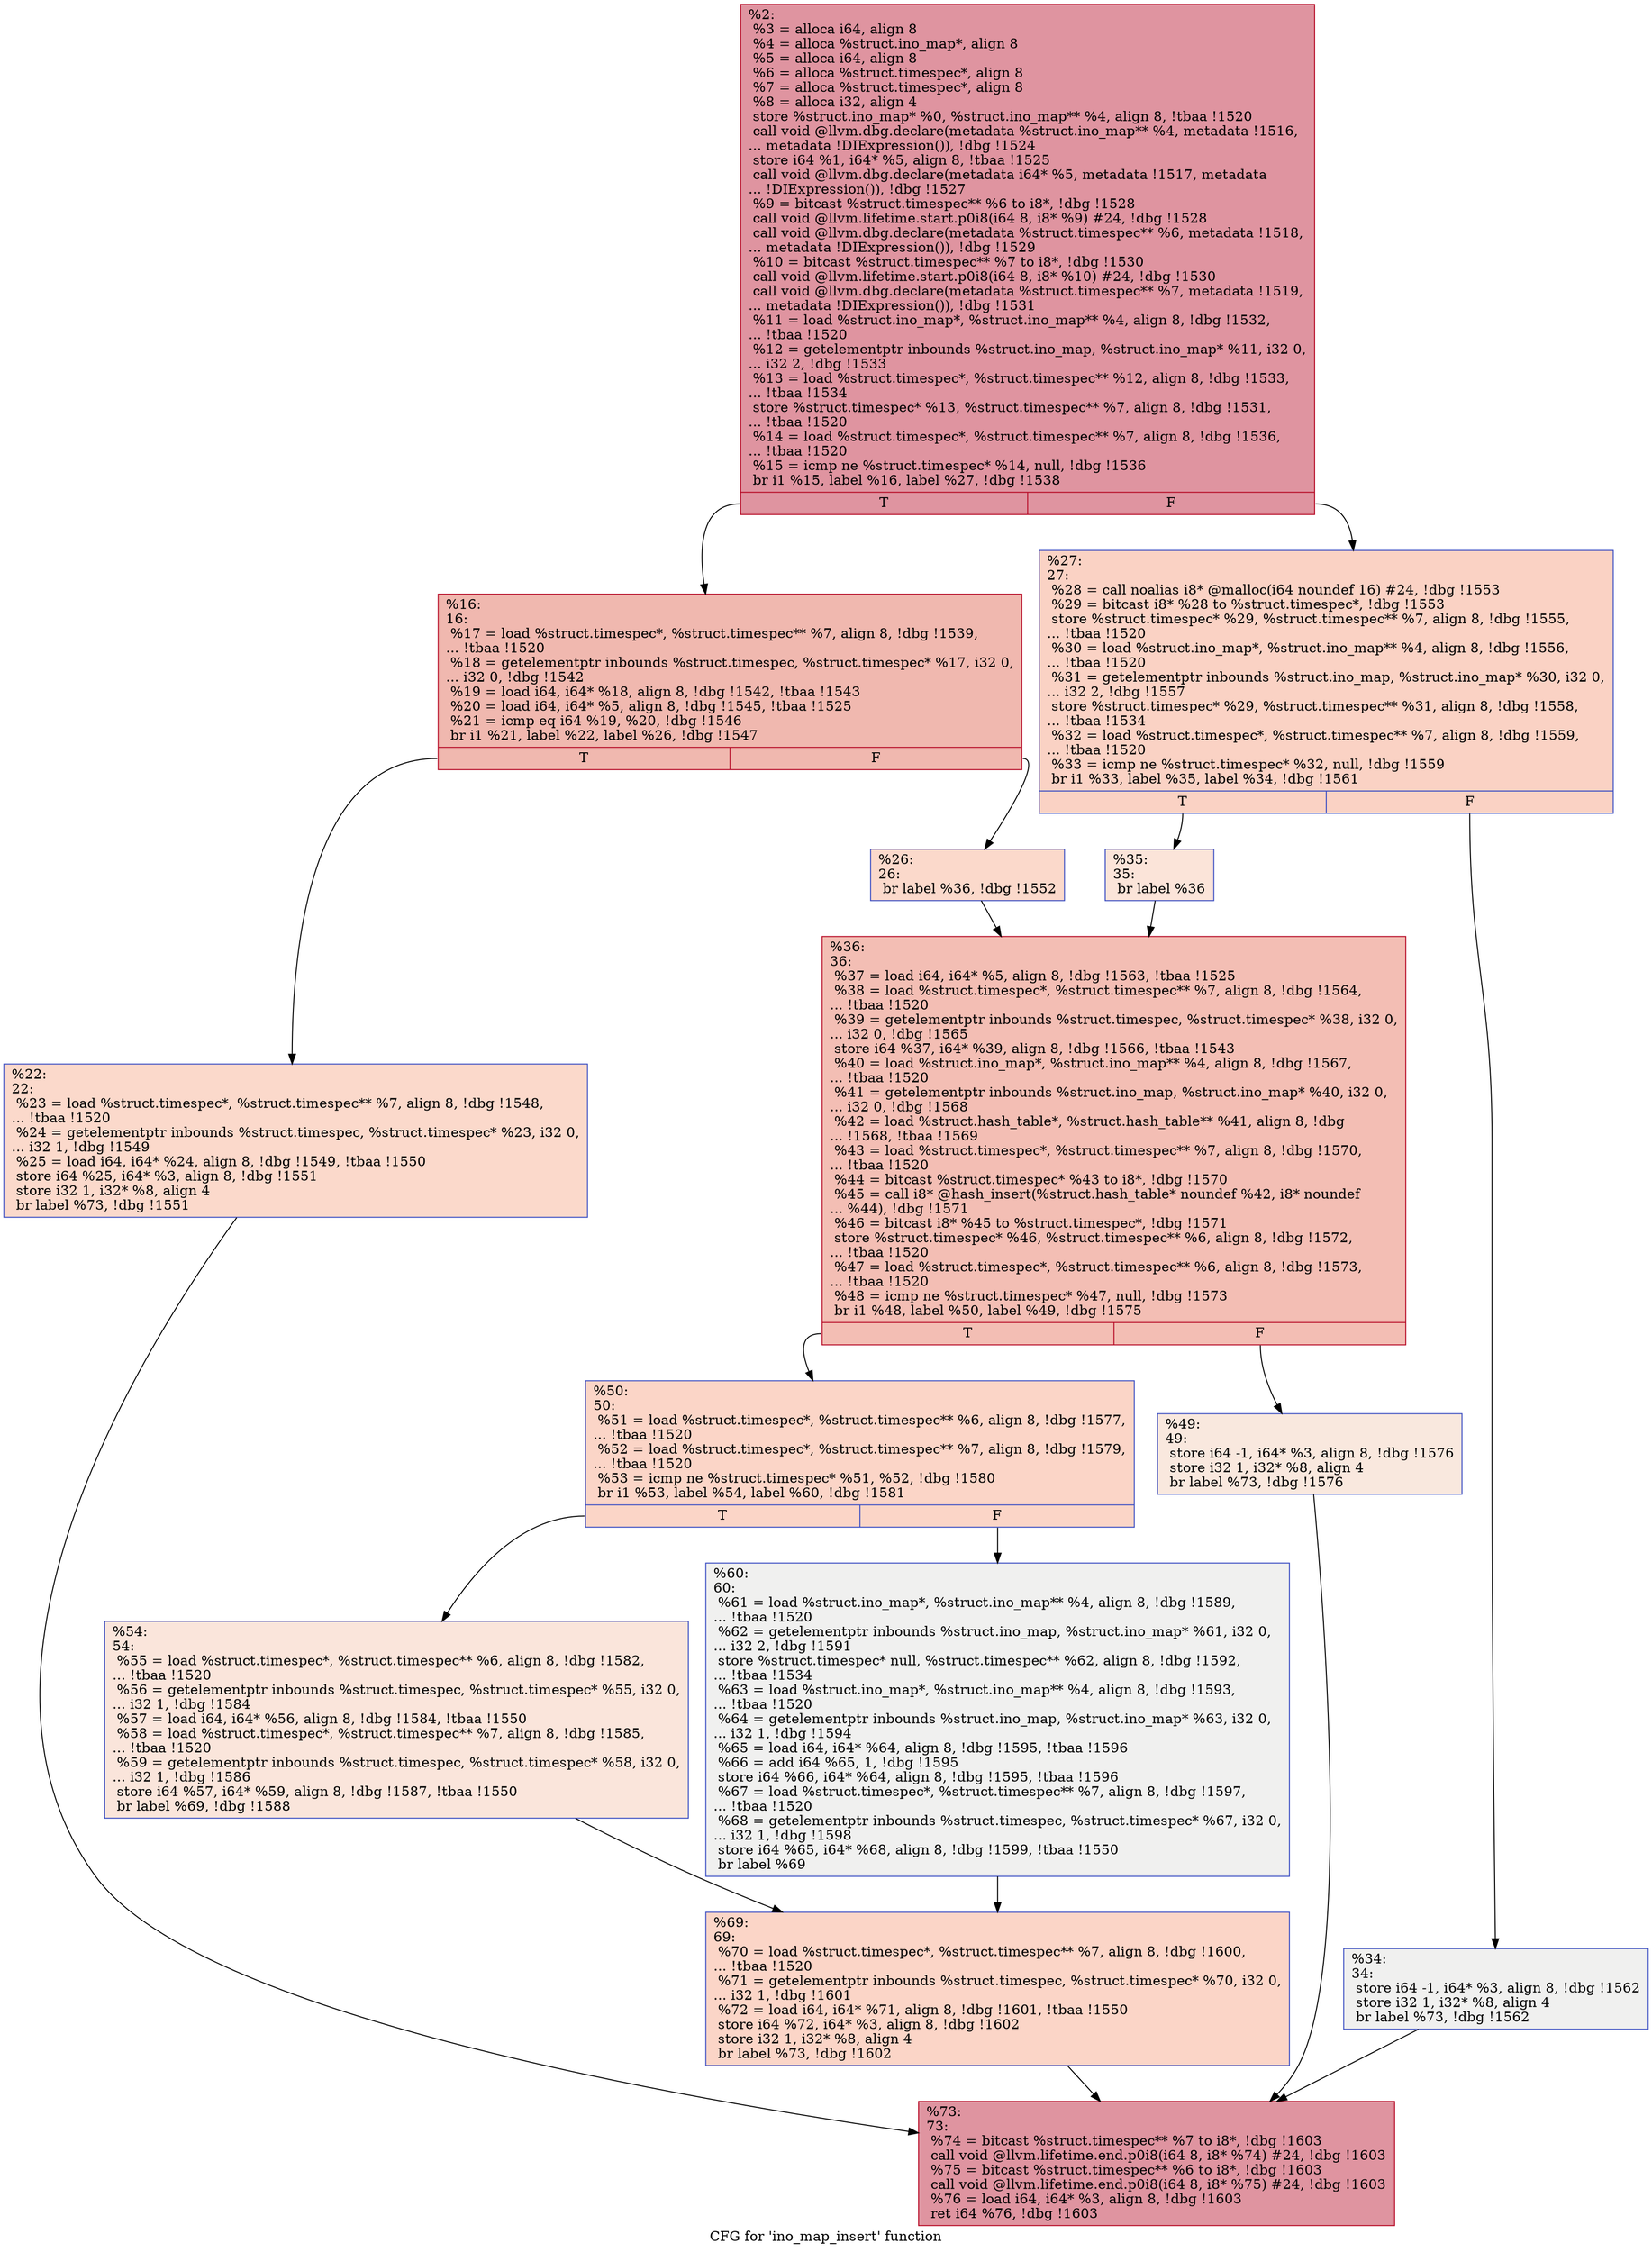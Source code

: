 digraph "CFG for 'ino_map_insert' function" {
	label="CFG for 'ino_map_insert' function";

	Node0x26dfbf0 [shape=record,color="#b70d28ff", style=filled, fillcolor="#b70d2870",label="{%2:\l  %3 = alloca i64, align 8\l  %4 = alloca %struct.ino_map*, align 8\l  %5 = alloca i64, align 8\l  %6 = alloca %struct.timespec*, align 8\l  %7 = alloca %struct.timespec*, align 8\l  %8 = alloca i32, align 4\l  store %struct.ino_map* %0, %struct.ino_map** %4, align 8, !tbaa !1520\l  call void @llvm.dbg.declare(metadata %struct.ino_map** %4, metadata !1516,\l... metadata !DIExpression()), !dbg !1524\l  store i64 %1, i64* %5, align 8, !tbaa !1525\l  call void @llvm.dbg.declare(metadata i64* %5, metadata !1517, metadata\l... !DIExpression()), !dbg !1527\l  %9 = bitcast %struct.timespec** %6 to i8*, !dbg !1528\l  call void @llvm.lifetime.start.p0i8(i64 8, i8* %9) #24, !dbg !1528\l  call void @llvm.dbg.declare(metadata %struct.timespec** %6, metadata !1518,\l... metadata !DIExpression()), !dbg !1529\l  %10 = bitcast %struct.timespec** %7 to i8*, !dbg !1530\l  call void @llvm.lifetime.start.p0i8(i64 8, i8* %10) #24, !dbg !1530\l  call void @llvm.dbg.declare(metadata %struct.timespec** %7, metadata !1519,\l... metadata !DIExpression()), !dbg !1531\l  %11 = load %struct.ino_map*, %struct.ino_map** %4, align 8, !dbg !1532,\l... !tbaa !1520\l  %12 = getelementptr inbounds %struct.ino_map, %struct.ino_map* %11, i32 0,\l... i32 2, !dbg !1533\l  %13 = load %struct.timespec*, %struct.timespec** %12, align 8, !dbg !1533,\l... !tbaa !1534\l  store %struct.timespec* %13, %struct.timespec** %7, align 8, !dbg !1531,\l... !tbaa !1520\l  %14 = load %struct.timespec*, %struct.timespec** %7, align 8, !dbg !1536,\l... !tbaa !1520\l  %15 = icmp ne %struct.timespec* %14, null, !dbg !1536\l  br i1 %15, label %16, label %27, !dbg !1538\l|{<s0>T|<s1>F}}"];
	Node0x26dfbf0:s0 -> Node0x26dfcc0;
	Node0x26dfbf0:s1 -> Node0x26dfdb0;
	Node0x26dfcc0 [shape=record,color="#b70d28ff", style=filled, fillcolor="#dc5d4a70",label="{%16:\l16:                                               \l  %17 = load %struct.timespec*, %struct.timespec** %7, align 8, !dbg !1539,\l... !tbaa !1520\l  %18 = getelementptr inbounds %struct.timespec, %struct.timespec* %17, i32 0,\l... i32 0, !dbg !1542\l  %19 = load i64, i64* %18, align 8, !dbg !1542, !tbaa !1543\l  %20 = load i64, i64* %5, align 8, !dbg !1545, !tbaa !1525\l  %21 = icmp eq i64 %19, %20, !dbg !1546\l  br i1 %21, label %22, label %26, !dbg !1547\l|{<s0>T|<s1>F}}"];
	Node0x26dfcc0:s0 -> Node0x26dfd10;
	Node0x26dfcc0:s1 -> Node0x26dfd60;
	Node0x26dfd10 [shape=record,color="#3d50c3ff", style=filled, fillcolor="#f7a88970",label="{%22:\l22:                                               \l  %23 = load %struct.timespec*, %struct.timespec** %7, align 8, !dbg !1548,\l... !tbaa !1520\l  %24 = getelementptr inbounds %struct.timespec, %struct.timespec* %23, i32 0,\l... i32 1, !dbg !1549\l  %25 = load i64, i64* %24, align 8, !dbg !1549, !tbaa !1550\l  store i64 %25, i64* %3, align 8, !dbg !1551\l  store i32 1, i32* %8, align 4\l  br label %73, !dbg !1551\l}"];
	Node0x26dfd10 -> Node0x26e0080;
	Node0x26dfd60 [shape=record,color="#3d50c3ff", style=filled, fillcolor="#f7a88970",label="{%26:\l26:                                               \l  br label %36, !dbg !1552\l}"];
	Node0x26dfd60 -> Node0x26dfea0;
	Node0x26dfdb0 [shape=record,color="#3d50c3ff", style=filled, fillcolor="#f4987a70",label="{%27:\l27:                                               \l  %28 = call noalias i8* @malloc(i64 noundef 16) #24, !dbg !1553\l  %29 = bitcast i8* %28 to %struct.timespec*, !dbg !1553\l  store %struct.timespec* %29, %struct.timespec** %7, align 8, !dbg !1555,\l... !tbaa !1520\l  %30 = load %struct.ino_map*, %struct.ino_map** %4, align 8, !dbg !1556,\l... !tbaa !1520\l  %31 = getelementptr inbounds %struct.ino_map, %struct.ino_map* %30, i32 0,\l... i32 2, !dbg !1557\l  store %struct.timespec* %29, %struct.timespec** %31, align 8, !dbg !1558,\l... !tbaa !1534\l  %32 = load %struct.timespec*, %struct.timespec** %7, align 8, !dbg !1559,\l... !tbaa !1520\l  %33 = icmp ne %struct.timespec* %32, null, !dbg !1559\l  br i1 %33, label %35, label %34, !dbg !1561\l|{<s0>T|<s1>F}}"];
	Node0x26dfdb0:s0 -> Node0x26dfe50;
	Node0x26dfdb0:s1 -> Node0x26dfe00;
	Node0x26dfe00 [shape=record,color="#3d50c3ff", style=filled, fillcolor="#dedcdb70",label="{%34:\l34:                                               \l  store i64 -1, i64* %3, align 8, !dbg !1562\l  store i32 1, i32* %8, align 4\l  br label %73, !dbg !1562\l}"];
	Node0x26dfe00 -> Node0x26e0080;
	Node0x26dfe50 [shape=record,color="#3d50c3ff", style=filled, fillcolor="#f5c1a970",label="{%35:\l35:                                               \l  br label %36\l}"];
	Node0x26dfe50 -> Node0x26dfea0;
	Node0x26dfea0 [shape=record,color="#b70d28ff", style=filled, fillcolor="#e36c5570",label="{%36:\l36:                                               \l  %37 = load i64, i64* %5, align 8, !dbg !1563, !tbaa !1525\l  %38 = load %struct.timespec*, %struct.timespec** %7, align 8, !dbg !1564,\l... !tbaa !1520\l  %39 = getelementptr inbounds %struct.timespec, %struct.timespec* %38, i32 0,\l... i32 0, !dbg !1565\l  store i64 %37, i64* %39, align 8, !dbg !1566, !tbaa !1543\l  %40 = load %struct.ino_map*, %struct.ino_map** %4, align 8, !dbg !1567,\l... !tbaa !1520\l  %41 = getelementptr inbounds %struct.ino_map, %struct.ino_map* %40, i32 0,\l... i32 0, !dbg !1568\l  %42 = load %struct.hash_table*, %struct.hash_table** %41, align 8, !dbg\l... !1568, !tbaa !1569\l  %43 = load %struct.timespec*, %struct.timespec** %7, align 8, !dbg !1570,\l... !tbaa !1520\l  %44 = bitcast %struct.timespec* %43 to i8*, !dbg !1570\l  %45 = call i8* @hash_insert(%struct.hash_table* noundef %42, i8* noundef\l... %44), !dbg !1571\l  %46 = bitcast i8* %45 to %struct.timespec*, !dbg !1571\l  store %struct.timespec* %46, %struct.timespec** %6, align 8, !dbg !1572,\l... !tbaa !1520\l  %47 = load %struct.timespec*, %struct.timespec** %6, align 8, !dbg !1573,\l... !tbaa !1520\l  %48 = icmp ne %struct.timespec* %47, null, !dbg !1573\l  br i1 %48, label %50, label %49, !dbg !1575\l|{<s0>T|<s1>F}}"];
	Node0x26dfea0:s0 -> Node0x26dff40;
	Node0x26dfea0:s1 -> Node0x26dfef0;
	Node0x26dfef0 [shape=record,color="#3d50c3ff", style=filled, fillcolor="#f2cab570",label="{%49:\l49:                                               \l  store i64 -1, i64* %3, align 8, !dbg !1576\l  store i32 1, i32* %8, align 4\l  br label %73, !dbg !1576\l}"];
	Node0x26dfef0 -> Node0x26e0080;
	Node0x26dff40 [shape=record,color="#3d50c3ff", style=filled, fillcolor="#f5a08170",label="{%50:\l50:                                               \l  %51 = load %struct.timespec*, %struct.timespec** %6, align 8, !dbg !1577,\l... !tbaa !1520\l  %52 = load %struct.timespec*, %struct.timespec** %7, align 8, !dbg !1579,\l... !tbaa !1520\l  %53 = icmp ne %struct.timespec* %51, %52, !dbg !1580\l  br i1 %53, label %54, label %60, !dbg !1581\l|{<s0>T|<s1>F}}"];
	Node0x26dff40:s0 -> Node0x26dff90;
	Node0x26dff40:s1 -> Node0x26dffe0;
	Node0x26dff90 [shape=record,color="#3d50c3ff", style=filled, fillcolor="#f4c5ad70",label="{%54:\l54:                                               \l  %55 = load %struct.timespec*, %struct.timespec** %6, align 8, !dbg !1582,\l... !tbaa !1520\l  %56 = getelementptr inbounds %struct.timespec, %struct.timespec* %55, i32 0,\l... i32 1, !dbg !1584\l  %57 = load i64, i64* %56, align 8, !dbg !1584, !tbaa !1550\l  %58 = load %struct.timespec*, %struct.timespec** %7, align 8, !dbg !1585,\l... !tbaa !1520\l  %59 = getelementptr inbounds %struct.timespec, %struct.timespec* %58, i32 0,\l... i32 1, !dbg !1586\l  store i64 %57, i64* %59, align 8, !dbg !1587, !tbaa !1550\l  br label %69, !dbg !1588\l}"];
	Node0x26dff90 -> Node0x26e0030;
	Node0x26dffe0 [shape=record,color="#3d50c3ff", style=filled, fillcolor="#dedcdb70",label="{%60:\l60:                                               \l  %61 = load %struct.ino_map*, %struct.ino_map** %4, align 8, !dbg !1589,\l... !tbaa !1520\l  %62 = getelementptr inbounds %struct.ino_map, %struct.ino_map* %61, i32 0,\l... i32 2, !dbg !1591\l  store %struct.timespec* null, %struct.timespec** %62, align 8, !dbg !1592,\l... !tbaa !1534\l  %63 = load %struct.ino_map*, %struct.ino_map** %4, align 8, !dbg !1593,\l... !tbaa !1520\l  %64 = getelementptr inbounds %struct.ino_map, %struct.ino_map* %63, i32 0,\l... i32 1, !dbg !1594\l  %65 = load i64, i64* %64, align 8, !dbg !1595, !tbaa !1596\l  %66 = add i64 %65, 1, !dbg !1595\l  store i64 %66, i64* %64, align 8, !dbg !1595, !tbaa !1596\l  %67 = load %struct.timespec*, %struct.timespec** %7, align 8, !dbg !1597,\l... !tbaa !1520\l  %68 = getelementptr inbounds %struct.timespec, %struct.timespec* %67, i32 0,\l... i32 1, !dbg !1598\l  store i64 %65, i64* %68, align 8, !dbg !1599, !tbaa !1550\l  br label %69\l}"];
	Node0x26dffe0 -> Node0x26e0030;
	Node0x26e0030 [shape=record,color="#3d50c3ff", style=filled, fillcolor="#f5a08170",label="{%69:\l69:                                               \l  %70 = load %struct.timespec*, %struct.timespec** %7, align 8, !dbg !1600,\l... !tbaa !1520\l  %71 = getelementptr inbounds %struct.timespec, %struct.timespec* %70, i32 0,\l... i32 1, !dbg !1601\l  %72 = load i64, i64* %71, align 8, !dbg !1601, !tbaa !1550\l  store i64 %72, i64* %3, align 8, !dbg !1602\l  store i32 1, i32* %8, align 4\l  br label %73, !dbg !1602\l}"];
	Node0x26e0030 -> Node0x26e0080;
	Node0x26e0080 [shape=record,color="#b70d28ff", style=filled, fillcolor="#b70d2870",label="{%73:\l73:                                               \l  %74 = bitcast %struct.timespec** %7 to i8*, !dbg !1603\l  call void @llvm.lifetime.end.p0i8(i64 8, i8* %74) #24, !dbg !1603\l  %75 = bitcast %struct.timespec** %6 to i8*, !dbg !1603\l  call void @llvm.lifetime.end.p0i8(i64 8, i8* %75) #24, !dbg !1603\l  %76 = load i64, i64* %3, align 8, !dbg !1603\l  ret i64 %76, !dbg !1603\l}"];
}
